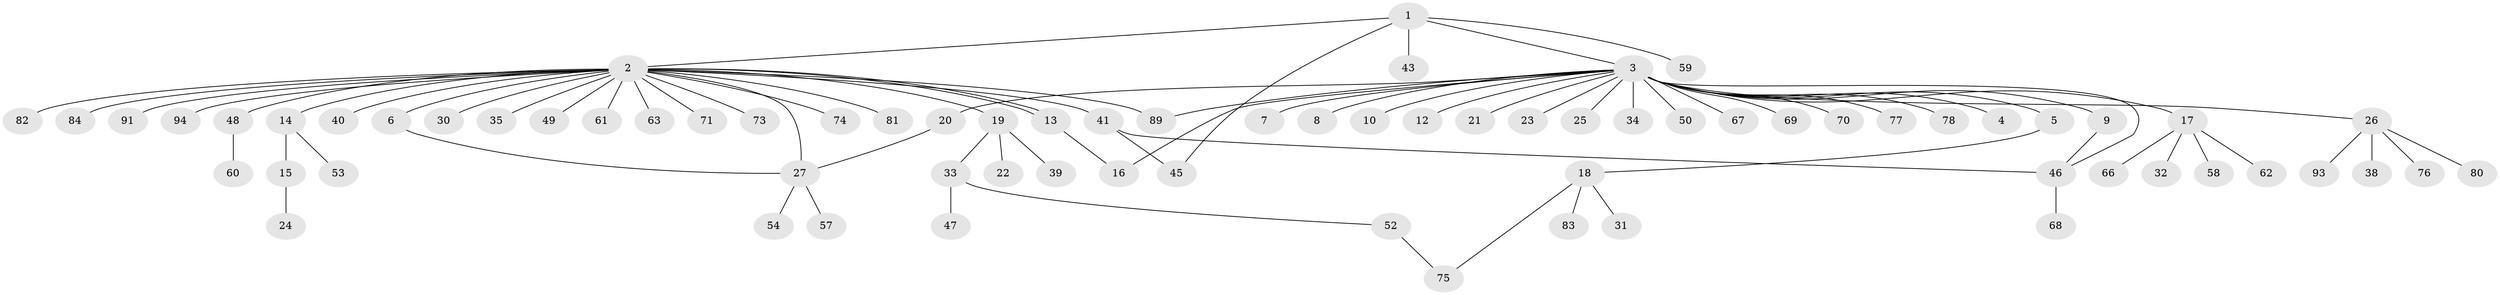 // original degree distribution, {5: 0.031914893617021274, 25: 0.02127659574468085, 1: 0.6170212765957447, 3: 0.09574468085106383, 2: 0.19148936170212766, 6: 0.010638297872340425, 4: 0.031914893617021274}
// Generated by graph-tools (version 1.1) at 2025/41/03/06/25 10:41:49]
// undirected, 74 vertices, 82 edges
graph export_dot {
graph [start="1"]
  node [color=gray90,style=filled];
  1 [super="+11"];
  2 [super="+55"];
  3 [super="+28"];
  4;
  5 [super="+72"];
  6;
  7;
  8 [super="+44"];
  9;
  10;
  12;
  13;
  14;
  15;
  16;
  17 [super="+42"];
  18 [super="+51"];
  19 [super="+29"];
  20;
  21 [super="+88"];
  22;
  23;
  24;
  25;
  26 [super="+36"];
  27 [super="+37"];
  30 [super="+92"];
  31 [super="+85"];
  32;
  33;
  34;
  35 [super="+90"];
  38;
  39;
  40;
  41 [super="+64"];
  43;
  45;
  46 [super="+56"];
  47;
  48 [super="+65"];
  49;
  50;
  52 [super="+87"];
  53 [super="+79"];
  54;
  57;
  58 [super="+86"];
  59;
  60;
  61;
  62;
  63;
  66;
  67;
  68;
  69;
  70;
  71;
  73;
  74;
  75;
  76;
  77;
  78;
  80;
  81;
  82;
  83;
  84;
  89;
  91;
  93;
  94;
  1 -- 2;
  1 -- 3;
  1 -- 45;
  1 -- 59;
  1 -- 43;
  2 -- 6;
  2 -- 13;
  2 -- 13;
  2 -- 14;
  2 -- 19;
  2 -- 27;
  2 -- 30;
  2 -- 35;
  2 -- 40;
  2 -- 41;
  2 -- 48;
  2 -- 49;
  2 -- 61;
  2 -- 63;
  2 -- 71;
  2 -- 73;
  2 -- 74;
  2 -- 81;
  2 -- 82;
  2 -- 84;
  2 -- 89;
  2 -- 91;
  2 -- 94;
  3 -- 4;
  3 -- 5;
  3 -- 7;
  3 -- 8;
  3 -- 9;
  3 -- 10;
  3 -- 12;
  3 -- 16;
  3 -- 17;
  3 -- 20;
  3 -- 21;
  3 -- 23;
  3 -- 25;
  3 -- 26;
  3 -- 34;
  3 -- 46;
  3 -- 50;
  3 -- 67;
  3 -- 69;
  3 -- 70;
  3 -- 77;
  3 -- 78;
  3 -- 89;
  5 -- 18;
  6 -- 27;
  9 -- 46;
  13 -- 16;
  14 -- 15;
  14 -- 53;
  15 -- 24;
  17 -- 32;
  17 -- 58;
  17 -- 62;
  17 -- 66;
  18 -- 31;
  18 -- 75;
  18 -- 83;
  19 -- 22;
  19 -- 33;
  19 -- 39;
  20 -- 27;
  26 -- 80;
  26 -- 93;
  26 -- 76;
  26 -- 38;
  27 -- 54;
  27 -- 57;
  33 -- 47;
  33 -- 52;
  41 -- 45;
  41 -- 46;
  46 -- 68;
  48 -- 60;
  52 -- 75;
}
